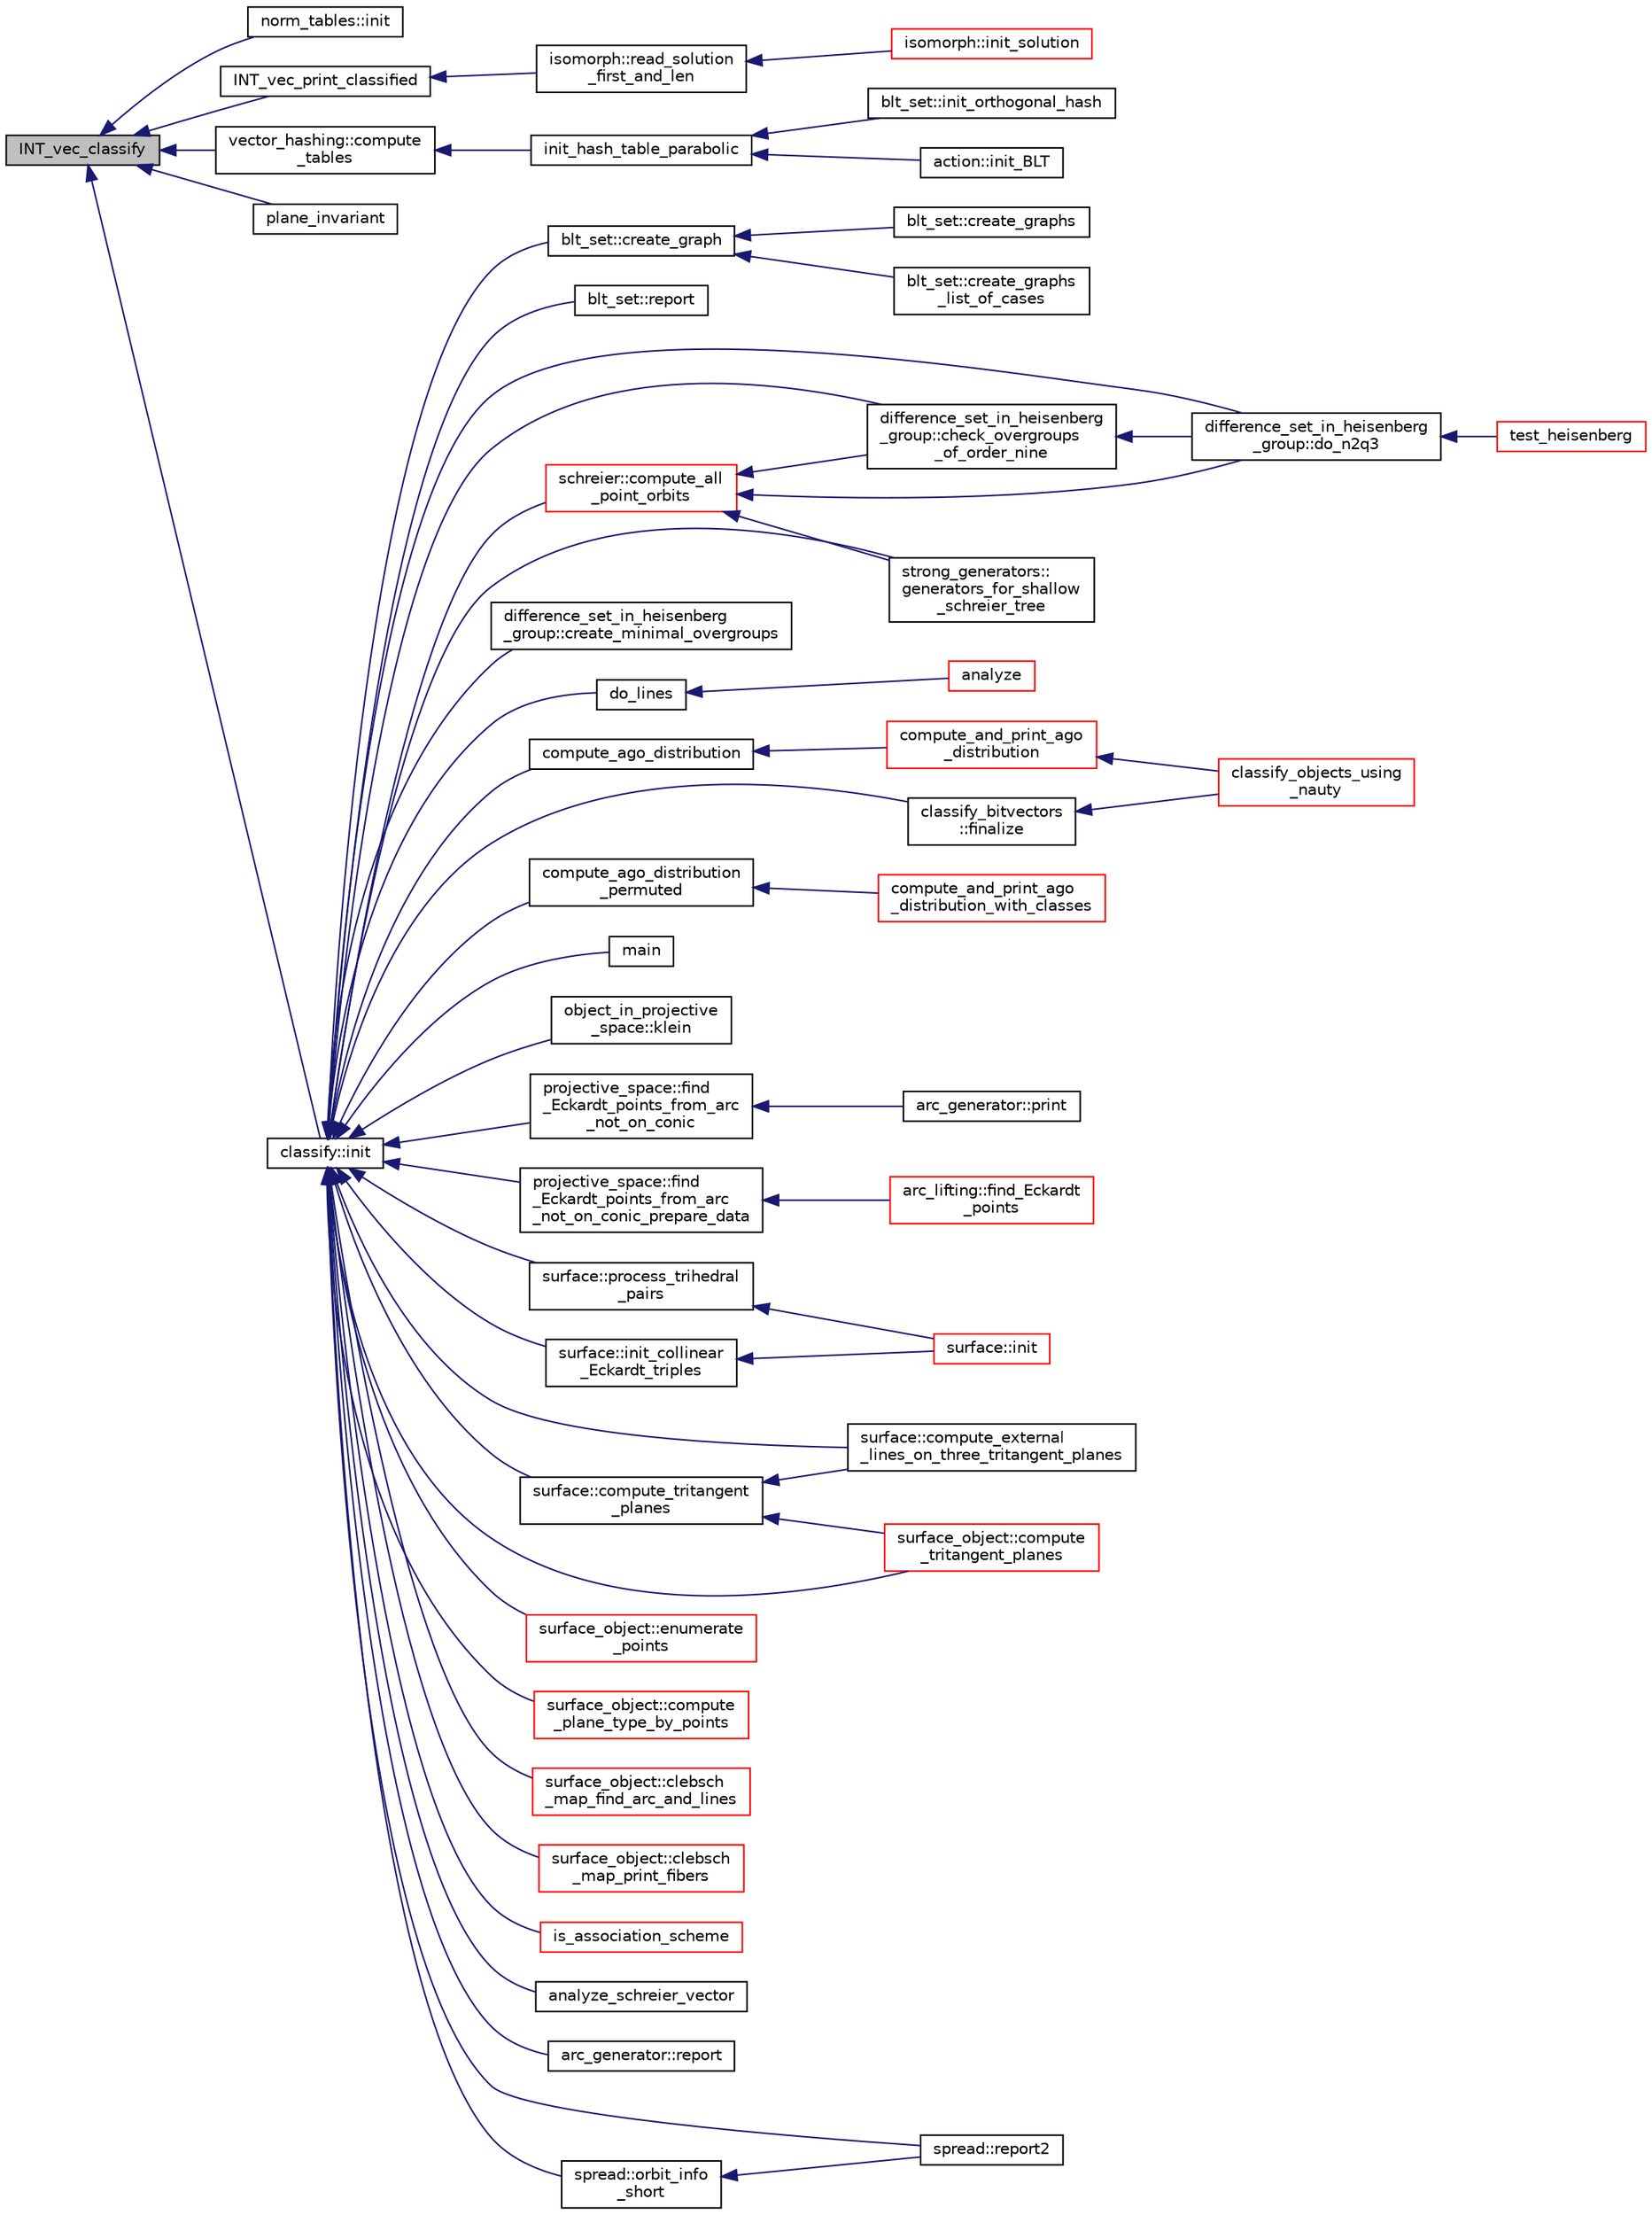 digraph "INT_vec_classify"
{
  edge [fontname="Helvetica",fontsize="10",labelfontname="Helvetica",labelfontsize="10"];
  node [fontname="Helvetica",fontsize="10",shape=record];
  rankdir="LR";
  Node3901 [label="INT_vec_classify",height=0.2,width=0.4,color="black", fillcolor="grey75", style="filled", fontcolor="black"];
  Node3901 -> Node3902 [dir="back",color="midnightblue",fontsize="10",style="solid",fontname="Helvetica"];
  Node3902 [label="norm_tables::init",height=0.2,width=0.4,color="black", fillcolor="white", style="filled",URL="$d8/d7c/classnorm__tables.html#a6b51503fa635de7a11cd9abb1cca331c"];
  Node3901 -> Node3903 [dir="back",color="midnightblue",fontsize="10",style="solid",fontname="Helvetica"];
  Node3903 [label="INT_vec_print_classified",height=0.2,width=0.4,color="black", fillcolor="white", style="filled",URL="$d4/dd7/sorting_8_c.html#a611d0260b154d48ecbc38ed869925ba8"];
  Node3903 -> Node3904 [dir="back",color="midnightblue",fontsize="10",style="solid",fontname="Helvetica"];
  Node3904 [label="isomorph::read_solution\l_first_and_len",height=0.2,width=0.4,color="black", fillcolor="white", style="filled",URL="$d3/d5f/classisomorph.html#affd1e7546f0caf49aac43df1cff96485"];
  Node3904 -> Node3905 [dir="back",color="midnightblue",fontsize="10",style="solid",fontname="Helvetica"];
  Node3905 [label="isomorph::init_solution",height=0.2,width=0.4,color="red", fillcolor="white", style="filled",URL="$d3/d5f/classisomorph.html#ac3c171a595b93a33ac8a9e5d2d7b6eab"];
  Node3901 -> Node3918 [dir="back",color="midnightblue",fontsize="10",style="solid",fontname="Helvetica"];
  Node3918 [label="vector_hashing::compute\l_tables",height=0.2,width=0.4,color="black", fillcolor="white", style="filled",URL="$d8/daa/classvector__hashing.html#aa80d25dc4d37520e54e4e8d664d665e6"];
  Node3918 -> Node3919 [dir="back",color="midnightblue",fontsize="10",style="solid",fontname="Helvetica"];
  Node3919 [label="init_hash_table_parabolic",height=0.2,width=0.4,color="black", fillcolor="white", style="filled",URL="$db/da0/lib_2foundations_2geometry_2orthogonal__points_8_c.html#ac0501667678e59124c88842414489011"];
  Node3919 -> Node3920 [dir="back",color="midnightblue",fontsize="10",style="solid",fontname="Helvetica"];
  Node3920 [label="blt_set::init_orthogonal_hash",height=0.2,width=0.4,color="black", fillcolor="white", style="filled",URL="$d1/d3d/classblt__set.html#ad8a73370e16f2adf30172c3159ca8a74"];
  Node3919 -> Node3921 [dir="back",color="midnightblue",fontsize="10",style="solid",fontname="Helvetica"];
  Node3921 [label="action::init_BLT",height=0.2,width=0.4,color="black", fillcolor="white", style="filled",URL="$d2/d86/classaction.html#a0d33ca0ebe7467b984c3058520e02a0c"];
  Node3901 -> Node3922 [dir="back",color="midnightblue",fontsize="10",style="solid",fontname="Helvetica"];
  Node3922 [label="plane_invariant",height=0.2,width=0.4,color="black", fillcolor="white", style="filled",URL="$d4/d67/geometry_8h.html#a8cf23c42f17766e6ae13094522b91f19"];
  Node3901 -> Node3923 [dir="back",color="midnightblue",fontsize="10",style="solid",fontname="Helvetica"];
  Node3923 [label="classify::init",height=0.2,width=0.4,color="black", fillcolor="white", style="filled",URL="$d9/d43/classclassify.html#afc24c64267d646d1f83ea39a7c66bde3"];
  Node3923 -> Node3924 [dir="back",color="midnightblue",fontsize="10",style="solid",fontname="Helvetica"];
  Node3924 [label="blt_set::create_graph",height=0.2,width=0.4,color="black", fillcolor="white", style="filled",URL="$d1/d3d/classblt__set.html#ae92249ece99ffbc92e93e49cd5d5dccf"];
  Node3924 -> Node3925 [dir="back",color="midnightblue",fontsize="10",style="solid",fontname="Helvetica"];
  Node3925 [label="blt_set::create_graphs",height=0.2,width=0.4,color="black", fillcolor="white", style="filled",URL="$d1/d3d/classblt__set.html#a3f1d4a8ed15875c47b327949f26a4533"];
  Node3924 -> Node3926 [dir="back",color="midnightblue",fontsize="10",style="solid",fontname="Helvetica"];
  Node3926 [label="blt_set::create_graphs\l_list_of_cases",height=0.2,width=0.4,color="black", fillcolor="white", style="filled",URL="$d1/d3d/classblt__set.html#a91ad531d4154bd887182dbd6121476f3"];
  Node3923 -> Node3927 [dir="back",color="midnightblue",fontsize="10",style="solid",fontname="Helvetica"];
  Node3927 [label="blt_set::report",height=0.2,width=0.4,color="black", fillcolor="white", style="filled",URL="$d1/d3d/classblt__set.html#a6b19f88bd2b92ebfba7e7c362eb9065c"];
  Node3923 -> Node3928 [dir="back",color="midnightblue",fontsize="10",style="solid",fontname="Helvetica"];
  Node3928 [label="difference_set_in_heisenberg\l_group::do_n2q3",height=0.2,width=0.4,color="black", fillcolor="white", style="filled",URL="$de/d8a/classdifference__set__in__heisenberg__group.html#aca82ff116dd5d17cfbb311e809b6d023"];
  Node3928 -> Node3929 [dir="back",color="midnightblue",fontsize="10",style="solid",fontname="Helvetica"];
  Node3929 [label="test_heisenberg",height=0.2,width=0.4,color="red", fillcolor="white", style="filled",URL="$d7/db9/tao_8_c.html#a87d0c5c3b1f228ddbc4f326d3b662c24"];
  Node3923 -> Node3931 [dir="back",color="midnightblue",fontsize="10",style="solid",fontname="Helvetica"];
  Node3931 [label="difference_set_in_heisenberg\l_group::check_overgroups\l_of_order_nine",height=0.2,width=0.4,color="black", fillcolor="white", style="filled",URL="$de/d8a/classdifference__set__in__heisenberg__group.html#af7075193cf272d5b63356e21ec1ab8a8"];
  Node3931 -> Node3928 [dir="back",color="midnightblue",fontsize="10",style="solid",fontname="Helvetica"];
  Node3923 -> Node3932 [dir="back",color="midnightblue",fontsize="10",style="solid",fontname="Helvetica"];
  Node3932 [label="difference_set_in_heisenberg\l_group::create_minimal_overgroups",height=0.2,width=0.4,color="black", fillcolor="white", style="filled",URL="$de/d8a/classdifference__set__in__heisenberg__group.html#a9bde5ad5da3ebaebf98fbfd3e8110b79"];
  Node3923 -> Node3933 [dir="back",color="midnightblue",fontsize="10",style="solid",fontname="Helvetica"];
  Node3933 [label="do_lines",height=0.2,width=0.4,color="black", fillcolor="white", style="filled",URL="$da/d90/analyze_8_c.html#a8a0ad1642efe3759982b81e0fa63f035"];
  Node3933 -> Node3934 [dir="back",color="midnightblue",fontsize="10",style="solid",fontname="Helvetica"];
  Node3934 [label="analyze",height=0.2,width=0.4,color="red", fillcolor="white", style="filled",URL="$da/d90/analyze_8_c.html#aa0c05ca3fc5b1b83451c5a4928234f5e"];
  Node3923 -> Node3936 [dir="back",color="midnightblue",fontsize="10",style="solid",fontname="Helvetica"];
  Node3936 [label="compute_ago_distribution",height=0.2,width=0.4,color="black", fillcolor="white", style="filled",URL="$d0/de6/projective__space__main_8_c.html#a63c9db9ca280b83f386e3dea5f30fa98"];
  Node3936 -> Node3937 [dir="back",color="midnightblue",fontsize="10",style="solid",fontname="Helvetica"];
  Node3937 [label="compute_and_print_ago\l_distribution",height=0.2,width=0.4,color="red", fillcolor="white", style="filled",URL="$d0/de6/projective__space__main_8_c.html#abc36e14ed82bd09be516755b5b717d68"];
  Node3937 -> Node3941 [dir="back",color="midnightblue",fontsize="10",style="solid",fontname="Helvetica"];
  Node3941 [label="classify_objects_using\l_nauty",height=0.2,width=0.4,color="red", fillcolor="white", style="filled",URL="$d0/de6/projective__space__main_8_c.html#a32275eacc4bdda93b2b34c2a9217a088"];
  Node3923 -> Node3942 [dir="back",color="midnightblue",fontsize="10",style="solid",fontname="Helvetica"];
  Node3942 [label="compute_ago_distribution\l_permuted",height=0.2,width=0.4,color="black", fillcolor="white", style="filled",URL="$d0/de6/projective__space__main_8_c.html#a1d8c812b2637be8e72d8ae3dfdc8c3df"];
  Node3942 -> Node3943 [dir="back",color="midnightblue",fontsize="10",style="solid",fontname="Helvetica"];
  Node3943 [label="compute_and_print_ago\l_distribution_with_classes",height=0.2,width=0.4,color="red", fillcolor="white", style="filled",URL="$d0/de6/projective__space__main_8_c.html#ac64ecd71e4db92860ba230d89959dd8e"];
  Node3923 -> Node3944 [dir="back",color="midnightblue",fontsize="10",style="solid",fontname="Helvetica"];
  Node3944 [label="main",height=0.2,width=0.4,color="black", fillcolor="white", style="filled",URL="$df/da4/distribution_8_c.html#a3c04138a5bfe5d72780bb7e82a18e627"];
  Node3923 -> Node3945 [dir="back",color="midnightblue",fontsize="10",style="solid",fontname="Helvetica"];
  Node3945 [label="classify_bitvectors\l::finalize",height=0.2,width=0.4,color="black", fillcolor="white", style="filled",URL="$dd/d16/classclassify__bitvectors.html#adf8a59f998312b4fcc60361e87bcc6cb"];
  Node3945 -> Node3941 [dir="back",color="midnightblue",fontsize="10",style="solid",fontname="Helvetica"];
  Node3923 -> Node3946 [dir="back",color="midnightblue",fontsize="10",style="solid",fontname="Helvetica"];
  Node3946 [label="object_in_projective\l_space::klein",height=0.2,width=0.4,color="black", fillcolor="white", style="filled",URL="$d7/d08/classobject__in__projective__space.html#a5b8beb58d83a6c274b2b8bd2c4e176c1"];
  Node3923 -> Node3947 [dir="back",color="midnightblue",fontsize="10",style="solid",fontname="Helvetica"];
  Node3947 [label="projective_space::find\l_Eckardt_points_from_arc\l_not_on_conic",height=0.2,width=0.4,color="black", fillcolor="white", style="filled",URL="$d2/d17/classprojective__space.html#a3b4fbef8fbbeee1af542b6f7c969ed79"];
  Node3947 -> Node3948 [dir="back",color="midnightblue",fontsize="10",style="solid",fontname="Helvetica"];
  Node3948 [label="arc_generator::print",height=0.2,width=0.4,color="black", fillcolor="white", style="filled",URL="$d4/d21/classarc__generator.html#a4ae2e25ba85a60fb2a90a7b4f52675f7"];
  Node3923 -> Node3949 [dir="back",color="midnightblue",fontsize="10",style="solid",fontname="Helvetica"];
  Node3949 [label="projective_space::find\l_Eckardt_points_from_arc\l_not_on_conic_prepare_data",height=0.2,width=0.4,color="black", fillcolor="white", style="filled",URL="$d2/d17/classprojective__space.html#a0fc1d9c2df818d2ffa6750c2cb63c54c"];
  Node3949 -> Node3950 [dir="back",color="midnightblue",fontsize="10",style="solid",fontname="Helvetica"];
  Node3950 [label="arc_lifting::find_Eckardt\l_points",height=0.2,width=0.4,color="red", fillcolor="white", style="filled",URL="$dc/db7/classarc__lifting.html#a70012c92bd78768f5c1c5d14f995147b"];
  Node3923 -> Node3961 [dir="back",color="midnightblue",fontsize="10",style="solid",fontname="Helvetica"];
  Node3961 [label="surface::process_trihedral\l_pairs",height=0.2,width=0.4,color="black", fillcolor="white", style="filled",URL="$d5/d88/classsurface.html#a94cd90088cd556805d058d0a72c2f372"];
  Node3961 -> Node3962 [dir="back",color="midnightblue",fontsize="10",style="solid",fontname="Helvetica"];
  Node3962 [label="surface::init",height=0.2,width=0.4,color="red", fillcolor="white", style="filled",URL="$d5/d88/classsurface.html#a90570b0ca6ab02988159f2c40cb27308"];
  Node3923 -> Node3965 [dir="back",color="midnightblue",fontsize="10",style="solid",fontname="Helvetica"];
  Node3965 [label="surface::init_collinear\l_Eckardt_triples",height=0.2,width=0.4,color="black", fillcolor="white", style="filled",URL="$d5/d88/classsurface.html#a7b53d7cad5ba4901e57cac31a364ac47"];
  Node3965 -> Node3962 [dir="back",color="midnightblue",fontsize="10",style="solid",fontname="Helvetica"];
  Node3923 -> Node3966 [dir="back",color="midnightblue",fontsize="10",style="solid",fontname="Helvetica"];
  Node3966 [label="surface::compute_tritangent\l_planes",height=0.2,width=0.4,color="black", fillcolor="white", style="filled",URL="$d5/d88/classsurface.html#a7d760a4c2f956e943fce323171ad5c6b"];
  Node3966 -> Node3967 [dir="back",color="midnightblue",fontsize="10",style="solid",fontname="Helvetica"];
  Node3967 [label="surface::compute_external\l_lines_on_three_tritangent_planes",height=0.2,width=0.4,color="black", fillcolor="white", style="filled",URL="$d5/d88/classsurface.html#ac7678771ed61c488809ea26825484bed"];
  Node3966 -> Node3968 [dir="back",color="midnightblue",fontsize="10",style="solid",fontname="Helvetica"];
  Node3968 [label="surface_object::compute\l_tritangent_planes",height=0.2,width=0.4,color="red", fillcolor="white", style="filled",URL="$df/df8/classsurface__object.html#ae6d924af993146400e0e484e41def0ab"];
  Node3923 -> Node3967 [dir="back",color="midnightblue",fontsize="10",style="solid",fontname="Helvetica"];
  Node3923 -> Node3976 [dir="back",color="midnightblue",fontsize="10",style="solid",fontname="Helvetica"];
  Node3976 [label="surface_object::enumerate\l_points",height=0.2,width=0.4,color="red", fillcolor="white", style="filled",URL="$df/df8/classsurface__object.html#a001a13b6ea34dbe559033af634203466"];
  Node3923 -> Node3977 [dir="back",color="midnightblue",fontsize="10",style="solid",fontname="Helvetica"];
  Node3977 [label="surface_object::compute\l_plane_type_by_points",height=0.2,width=0.4,color="red", fillcolor="white", style="filled",URL="$df/df8/classsurface__object.html#a7ad585c88d5c8278850d5f4c9281798c"];
  Node3923 -> Node3968 [dir="back",color="midnightblue",fontsize="10",style="solid",fontname="Helvetica"];
  Node3923 -> Node3978 [dir="back",color="midnightblue",fontsize="10",style="solid",fontname="Helvetica"];
  Node3978 [label="surface_object::clebsch\l_map_find_arc_and_lines",height=0.2,width=0.4,color="red", fillcolor="white", style="filled",URL="$df/df8/classsurface__object.html#ad69d8f44629ac7925c699c65e6214ec1"];
  Node3923 -> Node3979 [dir="back",color="midnightblue",fontsize="10",style="solid",fontname="Helvetica"];
  Node3979 [label="surface_object::clebsch\l_map_print_fibers",height=0.2,width=0.4,color="red", fillcolor="white", style="filled",URL="$df/df8/classsurface__object.html#aa1d1b9e23f5204624159f5acc325003b"];
  Node3923 -> Node3980 [dir="back",color="midnightblue",fontsize="10",style="solid",fontname="Helvetica"];
  Node3980 [label="is_association_scheme",height=0.2,width=0.4,color="red", fillcolor="white", style="filled",URL="$d5/d87/globals_8h.html#a32b8761d7a5b9380b4121f8ab2eb22c0"];
  Node3923 -> Node3984 [dir="back",color="midnightblue",fontsize="10",style="solid",fontname="Helvetica"];
  Node3984 [label="schreier::compute_all\l_point_orbits",height=0.2,width=0.4,color="red", fillcolor="white", style="filled",URL="$d3/dd6/classschreier.html#a1deec048f51f380bc3476d4cd4d95e94"];
  Node3984 -> Node3928 [dir="back",color="midnightblue",fontsize="10",style="solid",fontname="Helvetica"];
  Node3984 -> Node3931 [dir="back",color="midnightblue",fontsize="10",style="solid",fontname="Helvetica"];
  Node3984 -> Node4045 [dir="back",color="midnightblue",fontsize="10",style="solid",fontname="Helvetica"];
  Node4045 [label="strong_generators::\lgenerators_for_shallow\l_schreier_tree",height=0.2,width=0.4,color="black", fillcolor="white", style="filled",URL="$dc/d09/classstrong__generators.html#a5d093b23261ef710325614ad5c497dbc"];
  Node3923 -> Node4090 [dir="back",color="midnightblue",fontsize="10",style="solid",fontname="Helvetica"];
  Node4090 [label="analyze_schreier_vector",height=0.2,width=0.4,color="black", fillcolor="white", style="filled",URL="$d9/d7a/schreier__vector_8_c.html#a6997cb994dece4aaa410f5da7867eba9"];
  Node3923 -> Node4045 [dir="back",color="midnightblue",fontsize="10",style="solid",fontname="Helvetica"];
  Node3923 -> Node4091 [dir="back",color="midnightblue",fontsize="10",style="solid",fontname="Helvetica"];
  Node4091 [label="arc_generator::report",height=0.2,width=0.4,color="black", fillcolor="white", style="filled",URL="$d4/d21/classarc__generator.html#a650f715bb3eec8fd1057e07e5b384f9a"];
  Node3923 -> Node4092 [dir="back",color="midnightblue",fontsize="10",style="solid",fontname="Helvetica"];
  Node4092 [label="spread::report2",height=0.2,width=0.4,color="black", fillcolor="white", style="filled",URL="$da/dc1/classspread.html#a543a79e4e7306af291584f53dacbfdd8"];
  Node3923 -> Node4093 [dir="back",color="midnightblue",fontsize="10",style="solid",fontname="Helvetica"];
  Node4093 [label="spread::orbit_info\l_short",height=0.2,width=0.4,color="black", fillcolor="white", style="filled",URL="$da/dc1/classspread.html#a24795f879a815d7e4480a72395711aef"];
  Node4093 -> Node4092 [dir="back",color="midnightblue",fontsize="10",style="solid",fontname="Helvetica"];
}

